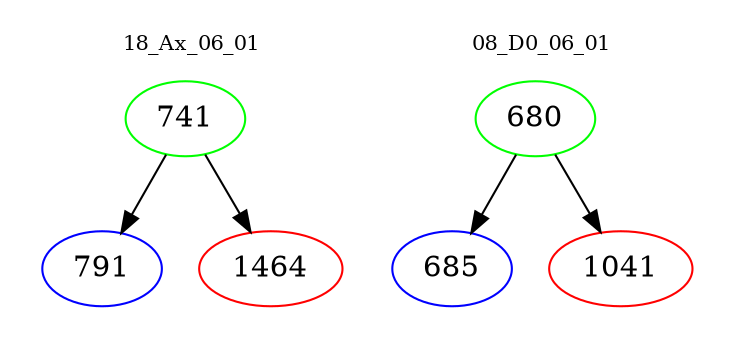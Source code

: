 digraph{
subgraph cluster_0 {
color = white
label = "18_Ax_06_01";
fontsize=10;
T0_741 [label="741", color="green"]
T0_741 -> T0_791 [color="black"]
T0_791 [label="791", color="blue"]
T0_741 -> T0_1464 [color="black"]
T0_1464 [label="1464", color="red"]
}
subgraph cluster_1 {
color = white
label = "08_D0_06_01";
fontsize=10;
T1_680 [label="680", color="green"]
T1_680 -> T1_685 [color="black"]
T1_685 [label="685", color="blue"]
T1_680 -> T1_1041 [color="black"]
T1_1041 [label="1041", color="red"]
}
}
